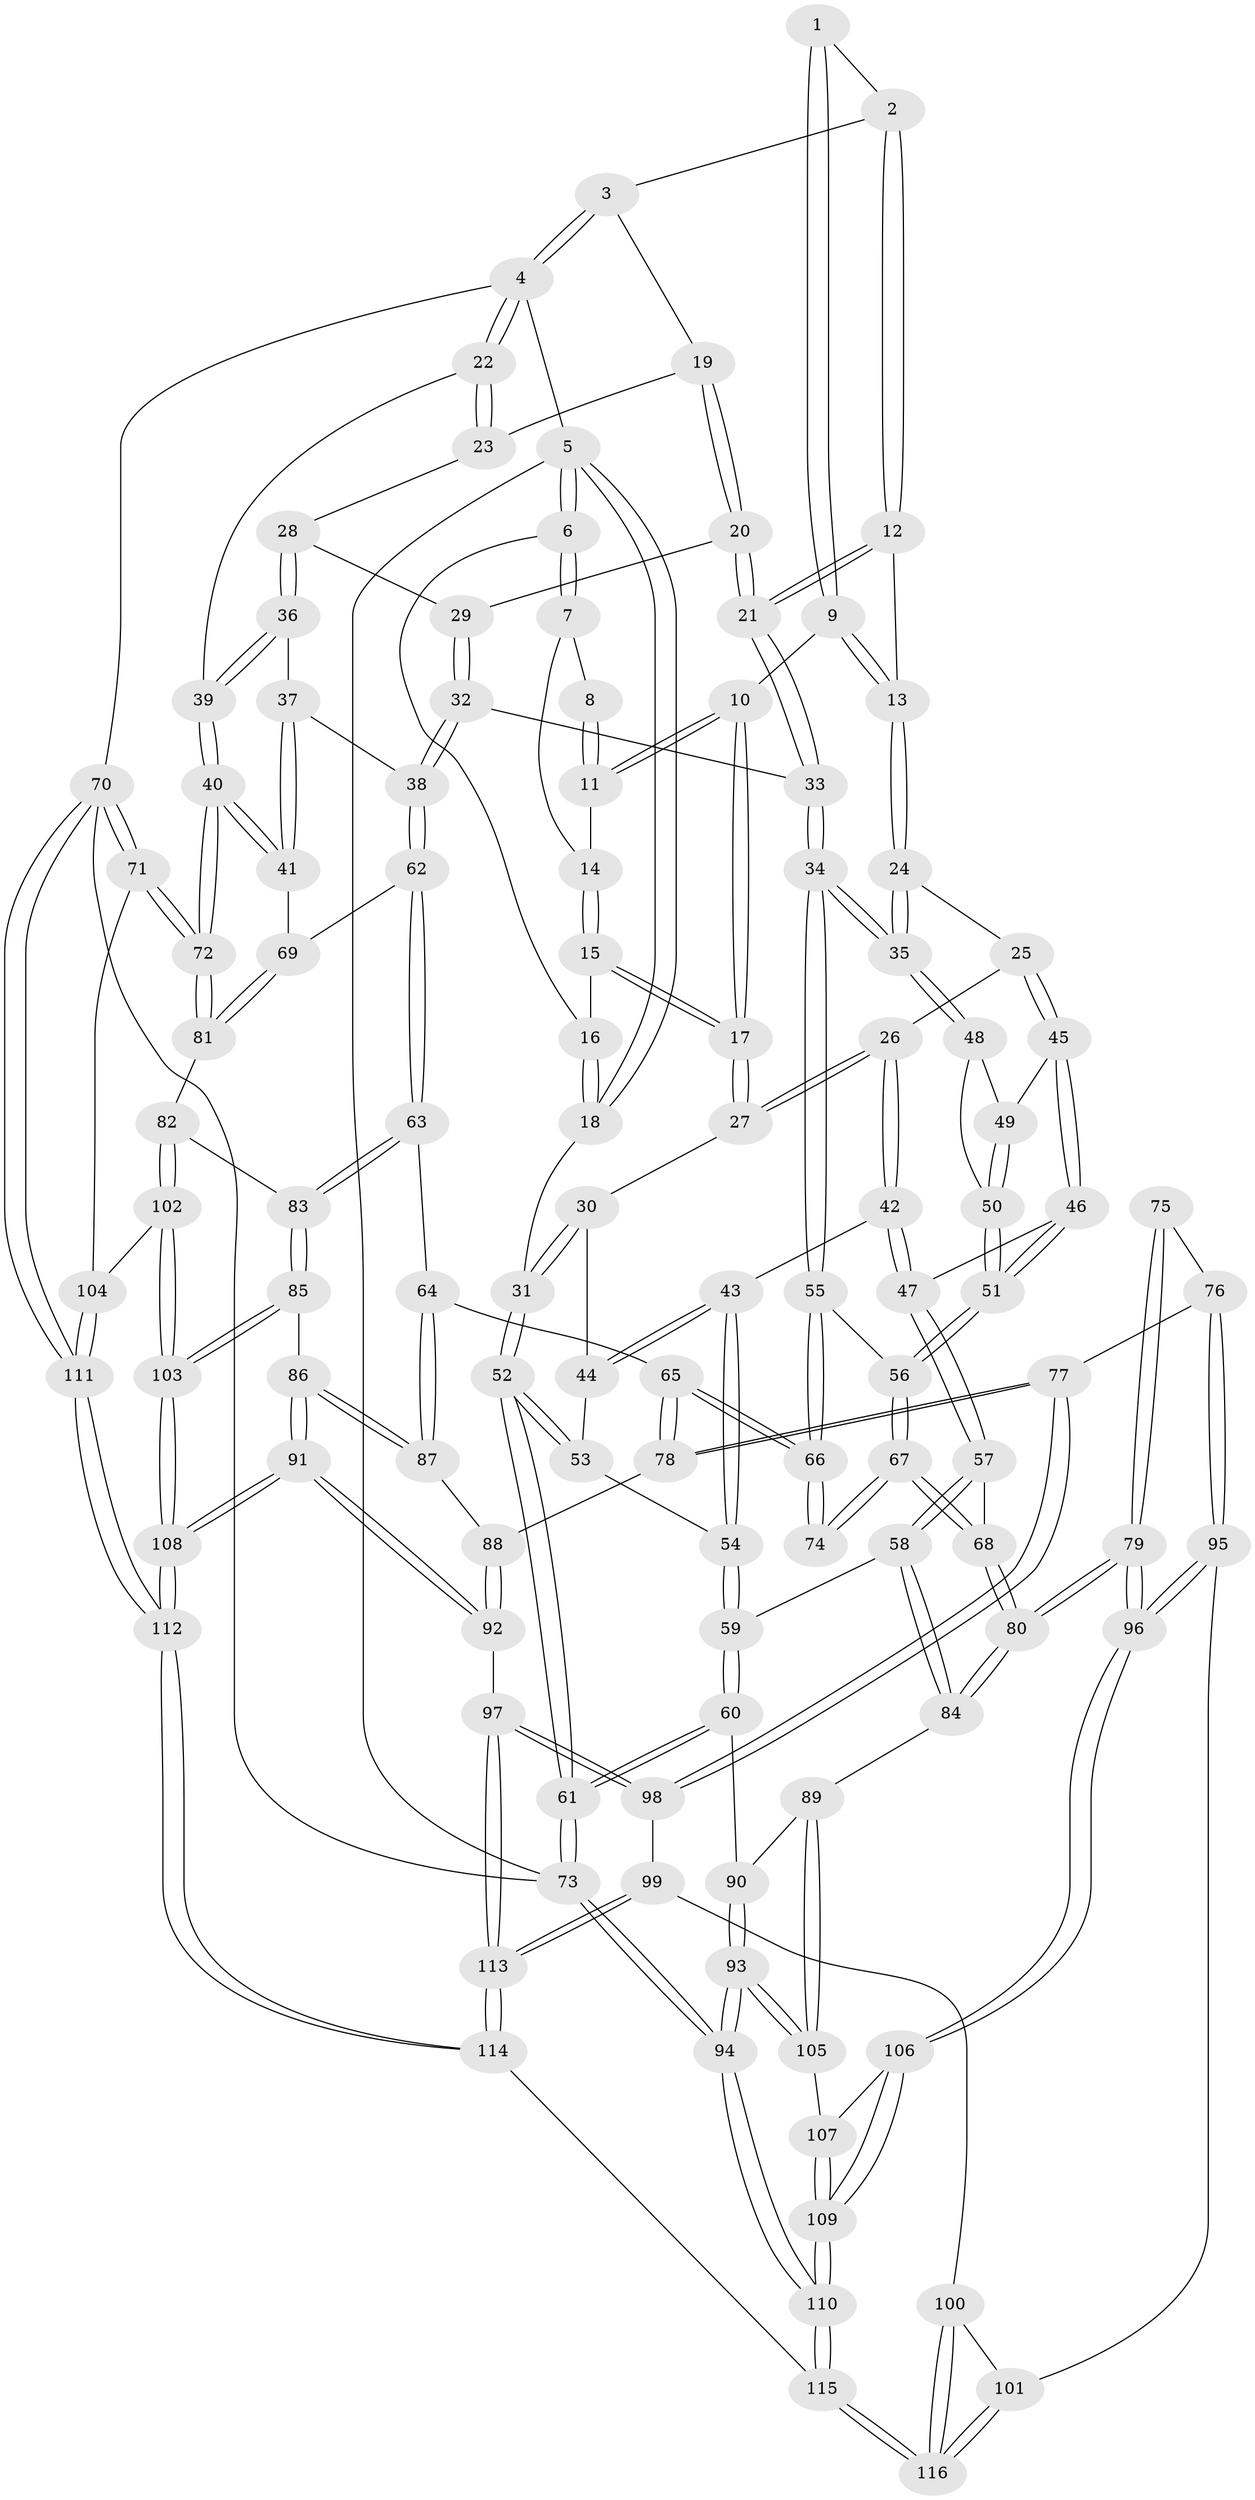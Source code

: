 // coarse degree distribution, {4: 0.4084507042253521, 5: 0.323943661971831, 6: 0.11267605633802817, 3: 0.14084507042253522, 7: 0.014084507042253521}
// Generated by graph-tools (version 1.1) at 2025/24/03/03/25 07:24:31]
// undirected, 116 vertices, 287 edges
graph export_dot {
graph [start="1"]
  node [color=gray90,style=filled];
  1 [pos="+0.47374968013899926+0"];
  2 [pos="+0.507495897959827+0"];
  3 [pos="+1+0"];
  4 [pos="+1+0"];
  5 [pos="+0+0"];
  6 [pos="+0+0"];
  7 [pos="+0+0"];
  8 [pos="+0.322010480270763+0"];
  9 [pos="+0.3676061229268692+0.12241563008412093"];
  10 [pos="+0.28761656139665587+0.12156285562941847"];
  11 [pos="+0.27582229611521963+0.08157233670797051"];
  12 [pos="+0.5797547829492402+0.1647223454702345"];
  13 [pos="+0.40385976196275514+0.15615842931742996"];
  14 [pos="+0.13747878811003697+0.0005370833002026775"];
  15 [pos="+0.16314836669606136+0.17536049623135147"];
  16 [pos="+0.09613152968261347+0.1349620329824214"];
  17 [pos="+0.1871239661305328+0.21946152927202944"];
  18 [pos="+0+0.06173796321433431"];
  19 [pos="+0.7835645290449268+0.08180740008000971"];
  20 [pos="+0.7115866092143879+0.14702495063356164"];
  21 [pos="+0.5868157358764741+0.17242117864490292"];
  22 [pos="+1+0.23841296742190973"];
  23 [pos="+0.8723786576403507+0.21562323882258694"];
  24 [pos="+0.36932694044281855+0.2861502080184998"];
  25 [pos="+0.2298416577374374+0.3025802468409084"];
  26 [pos="+0.18105631720390455+0.27346145245184716"];
  27 [pos="+0.17752440696178223+0.27023293733180437"];
  28 [pos="+0.8153010560089634+0.2692857297968528"];
  29 [pos="+0.7739818180964557+0.25313602095472165"];
  30 [pos="+0.160534975359937+0.2746157072061742"];
  31 [pos="+0+0.2843066796647681"];
  32 [pos="+0.6595874073142852+0.41018484398753347"];
  33 [pos="+0.5605343218189651+0.3760718394610677"];
  34 [pos="+0.5342072825875+0.3904843547430687"];
  35 [pos="+0.5170636810744357+0.3846173654959003"];
  36 [pos="+0.8493193271014899+0.33840012932621666"];
  37 [pos="+0.8421701060478431+0.3499647202930624"];
  38 [pos="+0.7275087255261683+0.45735233092880073"];
  39 [pos="+1+0.2760160858955321"];
  40 [pos="+1+0.5703661349591026"];
  41 [pos="+1+0.5727428150929508"];
  42 [pos="+0.15783297394333168+0.45810686563246217"];
  43 [pos="+0.1423195874502258+0.4588830962091605"];
  44 [pos="+0.09660268880815438+0.41176435072586"];
  45 [pos="+0.2336361934835726+0.31170751464171703"];
  46 [pos="+0.25804810063090144+0.48708999397845176"];
  47 [pos="+0.18611963367879178+0.49192204365752756"];
  48 [pos="+0.38356560960531383+0.4093440618040401"];
  49 [pos="+0.2797783142426595+0.3531210597560664"];
  50 [pos="+0.33750892295682894+0.43678074599525746"];
  51 [pos="+0.29240074061866506+0.5164985904831949"];
  52 [pos="+0+0.3325709000703471"];
  53 [pos="+0.07898733102612321+0.4313943104978649"];
  54 [pos="+0.08355861682793739+0.48197101604368064"];
  55 [pos="+0.4957931093891461+0.4897987869366867"];
  56 [pos="+0.32009239675149287+0.5679217560651478"];
  57 [pos="+0.08840315832766663+0.6158479780160372"];
  58 [pos="+0.01906557781995384+0.6276741124140924"];
  59 [pos="+0.013591308475695254+0.627663092709339"];
  60 [pos="+0+0.6381666730417724"];
  61 [pos="+0+0.6204011201511814"];
  62 [pos="+0.7996776853143668+0.594621441830487"];
  63 [pos="+0.7887072683309899+0.6095102585951369"];
  64 [pos="+0.7426003895392713+0.6324275702393153"];
  65 [pos="+0.5869490959316536+0.6736898274275814"];
  66 [pos="+0.5336202993789688+0.6093706810155076"];
  67 [pos="+0.3014771181811495+0.6360406923111825"];
  68 [pos="+0.2920267726992916+0.6511398880019729"];
  69 [pos="+0.8588229983051161+0.5900796629500545"];
  70 [pos="+1+1"];
  71 [pos="+1+0.8482938674904141"];
  72 [pos="+1+0.6617626894663545"];
  73 [pos="+0+1"];
  74 [pos="+0.43626343578901905+0.6480995238702628"];
  75 [pos="+0.44529772802831014+0.6847615397475678"];
  76 [pos="+0.5403123147486512+0.7494907870829431"];
  77 [pos="+0.5558914046601207+0.7463431376865121"];
  78 [pos="+0.5572070025642153+0.7444052426912221"];
  79 [pos="+0.32615681189129436+0.815765169783485"];
  80 [pos="+0.3096418767188698+0.7842850045902527"];
  81 [pos="+0.9104472594092555+0.7908720815352143"];
  82 [pos="+0.8832576000422078+0.8125956375467303"];
  83 [pos="+0.808438179006806+0.743244038516475"];
  84 [pos="+0.18627269775019614+0.7746596256337713"];
  85 [pos="+0.7689890764193512+0.8307599956593021"];
  86 [pos="+0.726538918659814+0.8380046714010292"];
  87 [pos="+0.6939925122628344+0.7962404439814702"];
  88 [pos="+0.6853146771040709+0.796467290814113"];
  89 [pos="+0.10793609519880007+0.8162900056449987"];
  90 [pos="+0.04847471178701652+0.7676008338905354"];
  91 [pos="+0.6577228431550928+0.9222588942359116"];
  92 [pos="+0.6031758804825521+0.877202788293496"];
  93 [pos="+0.012881308740903796+0.9619286463620367"];
  94 [pos="+0+1"];
  95 [pos="+0.3311646063736473+0.8236406763048509"];
  96 [pos="+0.32938634222322255+0.8231975608338408"];
  97 [pos="+0.5898612292835628+0.8693516625975121"];
  98 [pos="+0.5837137801330833+0.8642888555570489"];
  99 [pos="+0.51264763173677+0.8979122891772285"];
  100 [pos="+0.5070436852505006+0.8994726663678723"];
  101 [pos="+0.34830616342105114+0.8386204354339375"];
  102 [pos="+0.8890635344534159+0.8505580506288999"];
  103 [pos="+0.8092033743622359+0.8868331985619954"];
  104 [pos="+0.9024433315114578+0.8604836225424399"];
  105 [pos="+0.11411691252759706+0.8431999703832233"];
  106 [pos="+0.2930421523349783+0.8720691025192943"];
  107 [pos="+0.1269252485878596+0.8516409028602526"];
  108 [pos="+0.7574166613795207+1"];
  109 [pos="+0.18757962375520085+1"];
  110 [pos="+0.1229254472540064+1"];
  111 [pos="+0.922650209586181+1"];
  112 [pos="+0.7721555328941838+1"];
  113 [pos="+0.5446653049007785+0.973149257451635"];
  114 [pos="+0.5214885909359025+1"];
  115 [pos="+0.5085654141533251+1"];
  116 [pos="+0.46498000190741845+1"];
  1 -- 2;
  1 -- 9;
  1 -- 9;
  2 -- 3;
  2 -- 12;
  2 -- 12;
  3 -- 4;
  3 -- 4;
  3 -- 19;
  4 -- 5;
  4 -- 22;
  4 -- 22;
  4 -- 70;
  5 -- 6;
  5 -- 6;
  5 -- 18;
  5 -- 18;
  5 -- 73;
  6 -- 7;
  6 -- 7;
  6 -- 16;
  7 -- 8;
  7 -- 14;
  8 -- 11;
  8 -- 11;
  9 -- 10;
  9 -- 13;
  9 -- 13;
  10 -- 11;
  10 -- 11;
  10 -- 17;
  10 -- 17;
  11 -- 14;
  12 -- 13;
  12 -- 21;
  12 -- 21;
  13 -- 24;
  13 -- 24;
  14 -- 15;
  14 -- 15;
  15 -- 16;
  15 -- 17;
  15 -- 17;
  16 -- 18;
  16 -- 18;
  17 -- 27;
  17 -- 27;
  18 -- 31;
  19 -- 20;
  19 -- 20;
  19 -- 23;
  20 -- 21;
  20 -- 21;
  20 -- 29;
  21 -- 33;
  21 -- 33;
  22 -- 23;
  22 -- 23;
  22 -- 39;
  23 -- 28;
  24 -- 25;
  24 -- 35;
  24 -- 35;
  25 -- 26;
  25 -- 45;
  25 -- 45;
  26 -- 27;
  26 -- 27;
  26 -- 42;
  26 -- 42;
  27 -- 30;
  28 -- 29;
  28 -- 36;
  28 -- 36;
  29 -- 32;
  29 -- 32;
  30 -- 31;
  30 -- 31;
  30 -- 44;
  31 -- 52;
  31 -- 52;
  32 -- 33;
  32 -- 38;
  32 -- 38;
  33 -- 34;
  33 -- 34;
  34 -- 35;
  34 -- 35;
  34 -- 55;
  34 -- 55;
  35 -- 48;
  35 -- 48;
  36 -- 37;
  36 -- 39;
  36 -- 39;
  37 -- 38;
  37 -- 41;
  37 -- 41;
  38 -- 62;
  38 -- 62;
  39 -- 40;
  39 -- 40;
  40 -- 41;
  40 -- 41;
  40 -- 72;
  40 -- 72;
  41 -- 69;
  42 -- 43;
  42 -- 47;
  42 -- 47;
  43 -- 44;
  43 -- 44;
  43 -- 54;
  43 -- 54;
  44 -- 53;
  45 -- 46;
  45 -- 46;
  45 -- 49;
  46 -- 47;
  46 -- 51;
  46 -- 51;
  47 -- 57;
  47 -- 57;
  48 -- 49;
  48 -- 50;
  49 -- 50;
  49 -- 50;
  50 -- 51;
  50 -- 51;
  51 -- 56;
  51 -- 56;
  52 -- 53;
  52 -- 53;
  52 -- 61;
  52 -- 61;
  53 -- 54;
  54 -- 59;
  54 -- 59;
  55 -- 56;
  55 -- 66;
  55 -- 66;
  56 -- 67;
  56 -- 67;
  57 -- 58;
  57 -- 58;
  57 -- 68;
  58 -- 59;
  58 -- 84;
  58 -- 84;
  59 -- 60;
  59 -- 60;
  60 -- 61;
  60 -- 61;
  60 -- 90;
  61 -- 73;
  61 -- 73;
  62 -- 63;
  62 -- 63;
  62 -- 69;
  63 -- 64;
  63 -- 83;
  63 -- 83;
  64 -- 65;
  64 -- 87;
  64 -- 87;
  65 -- 66;
  65 -- 66;
  65 -- 78;
  65 -- 78;
  66 -- 74;
  66 -- 74;
  67 -- 68;
  67 -- 68;
  67 -- 74;
  67 -- 74;
  68 -- 80;
  68 -- 80;
  69 -- 81;
  69 -- 81;
  70 -- 71;
  70 -- 71;
  70 -- 111;
  70 -- 111;
  70 -- 73;
  71 -- 72;
  71 -- 72;
  71 -- 104;
  72 -- 81;
  72 -- 81;
  73 -- 94;
  73 -- 94;
  75 -- 76;
  75 -- 79;
  75 -- 79;
  76 -- 77;
  76 -- 95;
  76 -- 95;
  77 -- 78;
  77 -- 78;
  77 -- 98;
  77 -- 98;
  78 -- 88;
  79 -- 80;
  79 -- 80;
  79 -- 96;
  79 -- 96;
  80 -- 84;
  80 -- 84;
  81 -- 82;
  82 -- 83;
  82 -- 102;
  82 -- 102;
  83 -- 85;
  83 -- 85;
  84 -- 89;
  85 -- 86;
  85 -- 103;
  85 -- 103;
  86 -- 87;
  86 -- 87;
  86 -- 91;
  86 -- 91;
  87 -- 88;
  88 -- 92;
  88 -- 92;
  89 -- 90;
  89 -- 105;
  89 -- 105;
  90 -- 93;
  90 -- 93;
  91 -- 92;
  91 -- 92;
  91 -- 108;
  91 -- 108;
  92 -- 97;
  93 -- 94;
  93 -- 94;
  93 -- 105;
  93 -- 105;
  94 -- 110;
  94 -- 110;
  95 -- 96;
  95 -- 96;
  95 -- 101;
  96 -- 106;
  96 -- 106;
  97 -- 98;
  97 -- 98;
  97 -- 113;
  97 -- 113;
  98 -- 99;
  99 -- 100;
  99 -- 113;
  99 -- 113;
  100 -- 101;
  100 -- 116;
  100 -- 116;
  101 -- 116;
  101 -- 116;
  102 -- 103;
  102 -- 103;
  102 -- 104;
  103 -- 108;
  103 -- 108;
  104 -- 111;
  104 -- 111;
  105 -- 107;
  106 -- 107;
  106 -- 109;
  106 -- 109;
  107 -- 109;
  107 -- 109;
  108 -- 112;
  108 -- 112;
  109 -- 110;
  109 -- 110;
  110 -- 115;
  110 -- 115;
  111 -- 112;
  111 -- 112;
  112 -- 114;
  112 -- 114;
  113 -- 114;
  113 -- 114;
  114 -- 115;
  115 -- 116;
  115 -- 116;
}
